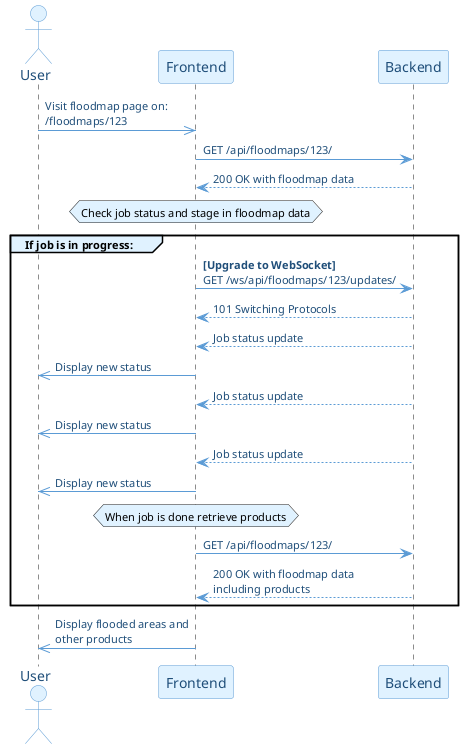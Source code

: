 @startuml floodmap_display

skinparam actor {
    BackgroundColor #e0f2ff
    BorderColor #5b9bd5
    FontColor #1f4e79
}
skinparam participant {
    BackgroundColor #e0f2ff
    BorderColor #5b9bd5
    FontColor #1f4e79
}
skinparam ArrowColor #5b9bd5
skinparam ArrowFontColor #1f4e79
skinparam componentStyle uml2
skinparam ArrowFontSize 11
skinparam NoteFontSize 11
skinparam NoteBackgroundColor #e0f2ff
skinparam maxmessagesize 240

' title Floodmap Display Flow
skinparam TitleFontColor #1f4e79


actor User  
participant Frontend
participant Backend

User     ->> Frontend : Visit floodmap page on:\n/floodmaps/123
Frontend -> Backend : GET /api/floodmaps/123/
Frontend <-- Backend : 200 OK with floodmap data

hnote over Frontend : Check job status and stage in floodmap data

group#e0f2ff <font size=11>If job is in progress:
Frontend -> Backend : <b>[Upgrade to WebSocket]</b>\nGET /ws/api/floodmaps/123/updates/
Frontend <-- Backend : 101 Switching Protocols
Frontend <-- Backend : Job status update
Frontend ->> User : Display new status

Frontend <-- Backend : Job status update
Frontend ->> User : Display new status

Frontend <-- Backend : Job status update
Frontend ->> User : Display new status


hnote over Frontend : When job is done retrieve products

Frontend -> Backend : GET /api/floodmaps/123/
Frontend <-- Backend : 200 OK with floodmap data\nincluding products

end

Frontend ->> User : Display flooded areas and\nother products

@enduml
